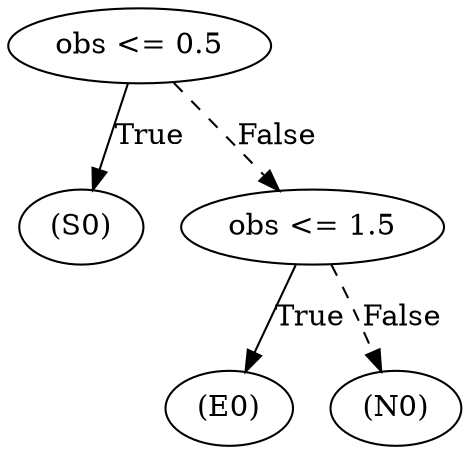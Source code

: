 digraph {
0 [label="obs <= 0.5"];
1 [label="(S0)"];
0 -> 1 [label="True"];
2 [label="obs <= 1.5"];
3 [label="(E0)"];
2 -> 3 [label="True"];
4 [label="(N0)"];
2 -> 4 [style="dashed", label="False"];
0 -> 2 [style="dashed", label="False"];

}